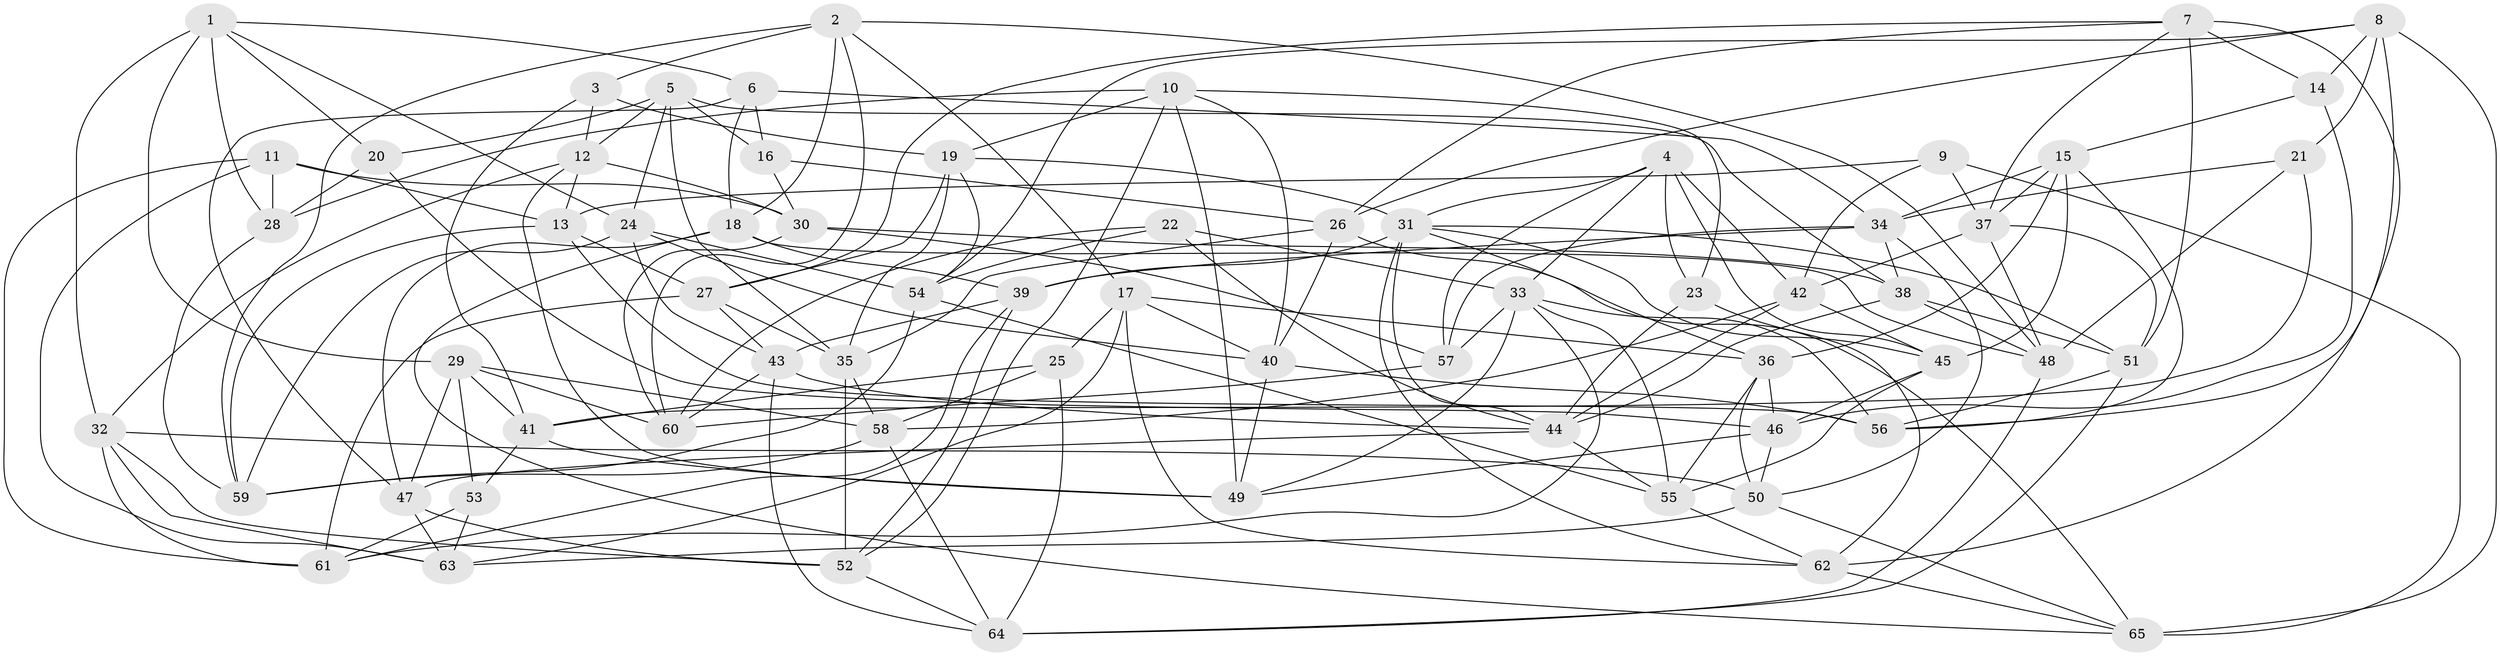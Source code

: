 // original degree distribution, {4: 1.0}
// Generated by graph-tools (version 1.1) at 2025/50/03/09/25 03:50:54]
// undirected, 65 vertices, 186 edges
graph export_dot {
graph [start="1"]
  node [color=gray90,style=filled];
  1;
  2;
  3;
  4;
  5;
  6;
  7;
  8;
  9;
  10;
  11;
  12;
  13;
  14;
  15;
  16;
  17;
  18;
  19;
  20;
  21;
  22;
  23;
  24;
  25;
  26;
  27;
  28;
  29;
  30;
  31;
  32;
  33;
  34;
  35;
  36;
  37;
  38;
  39;
  40;
  41;
  42;
  43;
  44;
  45;
  46;
  47;
  48;
  49;
  50;
  51;
  52;
  53;
  54;
  55;
  56;
  57;
  58;
  59;
  60;
  61;
  62;
  63;
  64;
  65;
  1 -- 6 [weight=1.0];
  1 -- 20 [weight=1.0];
  1 -- 24 [weight=1.0];
  1 -- 28 [weight=1.0];
  1 -- 29 [weight=1.0];
  1 -- 32 [weight=1.0];
  2 -- 3 [weight=1.0];
  2 -- 17 [weight=1.0];
  2 -- 18 [weight=1.0];
  2 -- 48 [weight=1.0];
  2 -- 59 [weight=1.0];
  2 -- 60 [weight=1.0];
  3 -- 12 [weight=1.0];
  3 -- 19 [weight=1.0];
  3 -- 41 [weight=1.0];
  4 -- 23 [weight=1.0];
  4 -- 31 [weight=1.0];
  4 -- 33 [weight=1.0];
  4 -- 42 [weight=1.0];
  4 -- 45 [weight=1.0];
  4 -- 57 [weight=1.0];
  5 -- 12 [weight=1.0];
  5 -- 16 [weight=1.0];
  5 -- 20 [weight=1.0];
  5 -- 24 [weight=1.0];
  5 -- 35 [weight=1.0];
  5 -- 38 [weight=1.0];
  6 -- 16 [weight=1.0];
  6 -- 18 [weight=1.0];
  6 -- 34 [weight=2.0];
  6 -- 47 [weight=1.0];
  7 -- 14 [weight=1.0];
  7 -- 26 [weight=1.0];
  7 -- 27 [weight=1.0];
  7 -- 37 [weight=1.0];
  7 -- 51 [weight=1.0];
  7 -- 62 [weight=1.0];
  8 -- 14 [weight=1.0];
  8 -- 21 [weight=1.0];
  8 -- 26 [weight=1.0];
  8 -- 54 [weight=1.0];
  8 -- 56 [weight=1.0];
  8 -- 65 [weight=1.0];
  9 -- 13 [weight=1.0];
  9 -- 37 [weight=1.0];
  9 -- 42 [weight=1.0];
  9 -- 65 [weight=1.0];
  10 -- 19 [weight=1.0];
  10 -- 23 [weight=1.0];
  10 -- 28 [weight=1.0];
  10 -- 40 [weight=1.0];
  10 -- 49 [weight=1.0];
  10 -- 52 [weight=1.0];
  11 -- 13 [weight=1.0];
  11 -- 28 [weight=2.0];
  11 -- 30 [weight=1.0];
  11 -- 61 [weight=1.0];
  11 -- 63 [weight=1.0];
  12 -- 13 [weight=1.0];
  12 -- 30 [weight=1.0];
  12 -- 32 [weight=1.0];
  12 -- 49 [weight=1.0];
  13 -- 27 [weight=1.0];
  13 -- 56 [weight=1.0];
  13 -- 59 [weight=1.0];
  14 -- 15 [weight=1.0];
  14 -- 46 [weight=1.0];
  15 -- 34 [weight=1.0];
  15 -- 36 [weight=1.0];
  15 -- 37 [weight=1.0];
  15 -- 45 [weight=1.0];
  15 -- 56 [weight=1.0];
  16 -- 26 [weight=1.0];
  16 -- 30 [weight=1.0];
  17 -- 25 [weight=1.0];
  17 -- 36 [weight=1.0];
  17 -- 40 [weight=1.0];
  17 -- 62 [weight=1.0];
  17 -- 63 [weight=1.0];
  18 -- 39 [weight=1.0];
  18 -- 47 [weight=1.0];
  18 -- 48 [weight=1.0];
  18 -- 65 [weight=1.0];
  19 -- 27 [weight=1.0];
  19 -- 31 [weight=1.0];
  19 -- 35 [weight=1.0];
  19 -- 54 [weight=1.0];
  20 -- 28 [weight=1.0];
  20 -- 46 [weight=1.0];
  21 -- 34 [weight=1.0];
  21 -- 41 [weight=1.0];
  21 -- 48 [weight=1.0];
  22 -- 33 [weight=1.0];
  22 -- 44 [weight=1.0];
  22 -- 54 [weight=1.0];
  22 -- 60 [weight=1.0];
  23 -- 44 [weight=1.0];
  23 -- 62 [weight=1.0];
  24 -- 40 [weight=1.0];
  24 -- 43 [weight=1.0];
  24 -- 54 [weight=1.0];
  24 -- 59 [weight=1.0];
  25 -- 41 [weight=1.0];
  25 -- 58 [weight=1.0];
  25 -- 64 [weight=1.0];
  26 -- 35 [weight=1.0];
  26 -- 40 [weight=1.0];
  26 -- 65 [weight=1.0];
  27 -- 35 [weight=1.0];
  27 -- 43 [weight=1.0];
  27 -- 61 [weight=1.0];
  28 -- 59 [weight=1.0];
  29 -- 41 [weight=1.0];
  29 -- 47 [weight=1.0];
  29 -- 53 [weight=1.0];
  29 -- 58 [weight=1.0];
  29 -- 60 [weight=1.0];
  30 -- 38 [weight=1.0];
  30 -- 57 [weight=1.0];
  30 -- 60 [weight=1.0];
  31 -- 36 [weight=1.0];
  31 -- 39 [weight=1.0];
  31 -- 44 [weight=1.0];
  31 -- 45 [weight=1.0];
  31 -- 51 [weight=1.0];
  31 -- 62 [weight=1.0];
  32 -- 50 [weight=1.0];
  32 -- 52 [weight=1.0];
  32 -- 61 [weight=1.0];
  32 -- 63 [weight=1.0];
  33 -- 49 [weight=1.0];
  33 -- 55 [weight=1.0];
  33 -- 56 [weight=1.0];
  33 -- 57 [weight=2.0];
  33 -- 61 [weight=1.0];
  34 -- 38 [weight=1.0];
  34 -- 39 [weight=1.0];
  34 -- 50 [weight=1.0];
  34 -- 57 [weight=1.0];
  35 -- 52 [weight=1.0];
  35 -- 58 [weight=1.0];
  36 -- 46 [weight=1.0];
  36 -- 50 [weight=1.0];
  36 -- 55 [weight=1.0];
  37 -- 42 [weight=1.0];
  37 -- 48 [weight=1.0];
  37 -- 51 [weight=1.0];
  38 -- 44 [weight=1.0];
  38 -- 48 [weight=1.0];
  38 -- 51 [weight=1.0];
  39 -- 43 [weight=1.0];
  39 -- 52 [weight=1.0];
  39 -- 61 [weight=1.0];
  40 -- 49 [weight=1.0];
  40 -- 56 [weight=1.0];
  41 -- 49 [weight=1.0];
  41 -- 53 [weight=1.0];
  42 -- 44 [weight=1.0];
  42 -- 45 [weight=1.0];
  42 -- 58 [weight=1.0];
  43 -- 44 [weight=1.0];
  43 -- 60 [weight=1.0];
  43 -- 64 [weight=1.0];
  44 -- 47 [weight=1.0];
  44 -- 55 [weight=1.0];
  45 -- 46 [weight=1.0];
  45 -- 55 [weight=1.0];
  46 -- 49 [weight=1.0];
  46 -- 50 [weight=1.0];
  47 -- 52 [weight=1.0];
  47 -- 63 [weight=1.0];
  48 -- 64 [weight=1.0];
  50 -- 63 [weight=1.0];
  50 -- 65 [weight=1.0];
  51 -- 56 [weight=1.0];
  51 -- 64 [weight=1.0];
  52 -- 64 [weight=1.0];
  53 -- 61 [weight=1.0];
  53 -- 63 [weight=1.0];
  54 -- 55 [weight=1.0];
  54 -- 59 [weight=1.0];
  55 -- 62 [weight=1.0];
  57 -- 60 [weight=1.0];
  58 -- 59 [weight=1.0];
  58 -- 64 [weight=1.0];
  62 -- 65 [weight=1.0];
}
